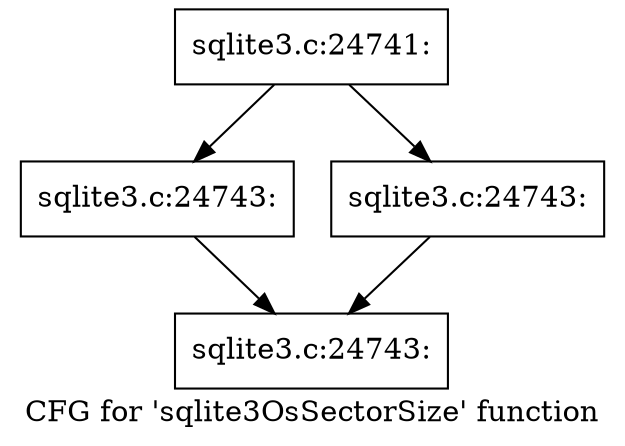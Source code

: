 digraph "CFG for 'sqlite3OsSectorSize' function" {
	label="CFG for 'sqlite3OsSectorSize' function";

	Node0x55c0f731b750 [shape=record,label="{sqlite3.c:24741:}"];
	Node0x55c0f731b750 -> Node0x55c0f731b360;
	Node0x55c0f731b750 -> Node0x55c0f731d4a0;
	Node0x55c0f731b360 [shape=record,label="{sqlite3.c:24743:}"];
	Node0x55c0f731b360 -> Node0x55c0f731d5b0;
	Node0x55c0f731d4a0 [shape=record,label="{sqlite3.c:24743:}"];
	Node0x55c0f731d4a0 -> Node0x55c0f731d5b0;
	Node0x55c0f731d5b0 [shape=record,label="{sqlite3.c:24743:}"];
}
